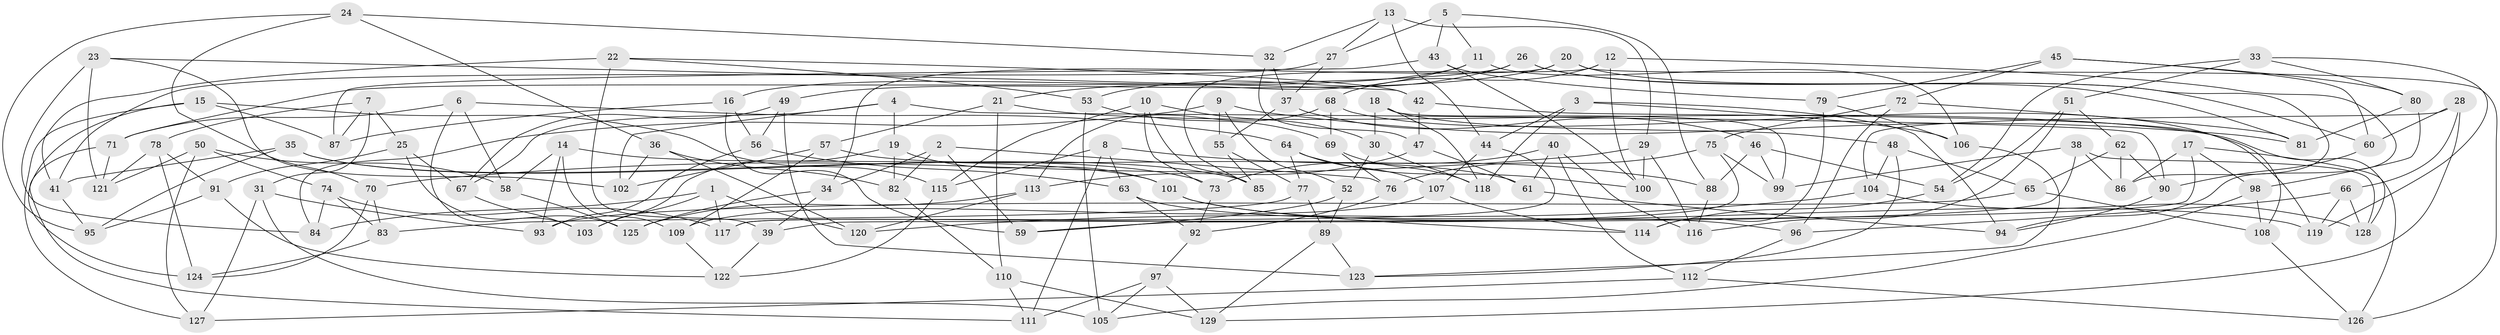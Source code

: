 // Generated by graph-tools (version 1.1) at 2025/50/03/09/25 03:50:49]
// undirected, 129 vertices, 258 edges
graph export_dot {
graph [start="1"]
  node [color=gray90,style=filled];
  1;
  2;
  3;
  4;
  5;
  6;
  7;
  8;
  9;
  10;
  11;
  12;
  13;
  14;
  15;
  16;
  17;
  18;
  19;
  20;
  21;
  22;
  23;
  24;
  25;
  26;
  27;
  28;
  29;
  30;
  31;
  32;
  33;
  34;
  35;
  36;
  37;
  38;
  39;
  40;
  41;
  42;
  43;
  44;
  45;
  46;
  47;
  48;
  49;
  50;
  51;
  52;
  53;
  54;
  55;
  56;
  57;
  58;
  59;
  60;
  61;
  62;
  63;
  64;
  65;
  66;
  67;
  68;
  69;
  70;
  71;
  72;
  73;
  74;
  75;
  76;
  77;
  78;
  79;
  80;
  81;
  82;
  83;
  84;
  85;
  86;
  87;
  88;
  89;
  90;
  91;
  92;
  93;
  94;
  95;
  96;
  97;
  98;
  99;
  100;
  101;
  102;
  103;
  104;
  105;
  106;
  107;
  108;
  109;
  110;
  111;
  112;
  113;
  114;
  115;
  116;
  117;
  118;
  119;
  120;
  121;
  122;
  123;
  124;
  125;
  126;
  127;
  128;
  129;
  1 -- 120;
  1 -- 117;
  1 -- 103;
  1 -- 84;
  2 -- 34;
  2 -- 76;
  2 -- 59;
  2 -- 82;
  3 -- 106;
  3 -- 118;
  3 -- 94;
  3 -- 44;
  4 -- 67;
  4 -- 90;
  4 -- 102;
  4 -- 19;
  5 -- 43;
  5 -- 88;
  5 -- 27;
  5 -- 11;
  6 -- 58;
  6 -- 103;
  6 -- 64;
  6 -- 71;
  7 -- 78;
  7 -- 31;
  7 -- 87;
  7 -- 25;
  8 -- 115;
  8 -- 63;
  8 -- 111;
  8 -- 88;
  9 -- 84;
  9 -- 81;
  9 -- 52;
  9 -- 55;
  10 -- 85;
  10 -- 115;
  10 -- 73;
  10 -- 30;
  11 -- 21;
  11 -- 16;
  11 -- 106;
  12 -- 68;
  12 -- 85;
  12 -- 94;
  12 -- 100;
  13 -- 32;
  13 -- 44;
  13 -- 27;
  13 -- 29;
  14 -- 109;
  14 -- 101;
  14 -- 93;
  14 -- 58;
  15 -- 127;
  15 -- 87;
  15 -- 124;
  15 -- 115;
  16 -- 87;
  16 -- 56;
  16 -- 59;
  17 -- 98;
  17 -- 86;
  17 -- 39;
  17 -- 126;
  18 -- 30;
  18 -- 118;
  18 -- 99;
  18 -- 48;
  19 -- 101;
  19 -- 103;
  19 -- 82;
  20 -- 49;
  20 -- 126;
  20 -- 86;
  20 -- 34;
  21 -- 128;
  21 -- 57;
  21 -- 110;
  22 -- 41;
  22 -- 53;
  22 -- 42;
  22 -- 39;
  23 -- 42;
  23 -- 84;
  23 -- 121;
  23 -- 102;
  24 -- 95;
  24 -- 36;
  24 -- 32;
  24 -- 70;
  25 -- 91;
  25 -- 67;
  25 -- 125;
  26 -- 53;
  26 -- 60;
  26 -- 81;
  26 -- 71;
  27 -- 37;
  27 -- 41;
  28 -- 60;
  28 -- 104;
  28 -- 129;
  28 -- 66;
  29 -- 116;
  29 -- 100;
  29 -- 70;
  30 -- 118;
  30 -- 52;
  31 -- 127;
  31 -- 93;
  31 -- 105;
  32 -- 37;
  32 -- 47;
  33 -- 119;
  33 -- 54;
  33 -- 80;
  33 -- 51;
  34 -- 125;
  34 -- 39;
  35 -- 73;
  35 -- 95;
  35 -- 85;
  35 -- 41;
  36 -- 82;
  36 -- 120;
  36 -- 102;
  37 -- 55;
  37 -- 46;
  38 -- 99;
  38 -- 86;
  38 -- 59;
  38 -- 128;
  39 -- 122;
  40 -- 73;
  40 -- 61;
  40 -- 112;
  40 -- 116;
  41 -- 95;
  42 -- 108;
  42 -- 47;
  43 -- 79;
  43 -- 87;
  43 -- 100;
  44 -- 117;
  44 -- 107;
  45 -- 72;
  45 -- 79;
  45 -- 60;
  45 -- 80;
  46 -- 54;
  46 -- 88;
  46 -- 99;
  47 -- 113;
  47 -- 61;
  48 -- 123;
  48 -- 104;
  48 -- 65;
  49 -- 67;
  49 -- 123;
  49 -- 56;
  50 -- 121;
  50 -- 127;
  50 -- 58;
  50 -- 74;
  51 -- 116;
  51 -- 62;
  51 -- 54;
  52 -- 59;
  52 -- 89;
  53 -- 69;
  53 -- 105;
  54 -- 114;
  55 -- 77;
  55 -- 85;
  56 -- 63;
  56 -- 93;
  57 -- 109;
  57 -- 102;
  57 -- 61;
  58 -- 125;
  60 -- 90;
  61 -- 94;
  62 -- 90;
  62 -- 86;
  62 -- 65;
  63 -- 96;
  63 -- 92;
  64 -- 77;
  64 -- 107;
  64 -- 100;
  65 -- 108;
  65 -- 93;
  66 -- 119;
  66 -- 128;
  66 -- 96;
  67 -- 103;
  68 -- 69;
  68 -- 113;
  68 -- 119;
  69 -- 118;
  69 -- 76;
  70 -- 124;
  70 -- 83;
  71 -- 121;
  71 -- 111;
  72 -- 81;
  72 -- 96;
  72 -- 75;
  73 -- 92;
  74 -- 84;
  74 -- 83;
  74 -- 117;
  75 -- 76;
  75 -- 99;
  75 -- 117;
  76 -- 92;
  77 -- 89;
  77 -- 83;
  78 -- 124;
  78 -- 91;
  78 -- 121;
  79 -- 114;
  79 -- 106;
  80 -- 98;
  80 -- 81;
  82 -- 110;
  83 -- 124;
  88 -- 116;
  89 -- 129;
  89 -- 123;
  90 -- 94;
  91 -- 95;
  91 -- 122;
  92 -- 97;
  96 -- 112;
  97 -- 111;
  97 -- 105;
  97 -- 129;
  98 -- 108;
  98 -- 105;
  101 -- 119;
  101 -- 114;
  104 -- 120;
  104 -- 128;
  106 -- 123;
  107 -- 114;
  107 -- 109;
  108 -- 126;
  109 -- 122;
  110 -- 129;
  110 -- 111;
  112 -- 126;
  112 -- 127;
  113 -- 125;
  113 -- 120;
  115 -- 122;
}
